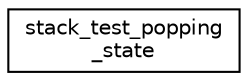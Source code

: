digraph "Graphical Class Hierarchy"
{
 // LATEX_PDF_SIZE
  edge [fontname="Helvetica",fontsize="10",labelfontname="Helvetica",labelfontsize="10"];
  node [fontname="Helvetica",fontsize="10",shape=record];
  rankdir="LR";
  Node0 [label="stack_test_popping\l_state",height=0.2,width=0.4,color="black", fillcolor="white", style="filled",URL="$structstack__test__popping__state.html",tooltip=" "];
}
